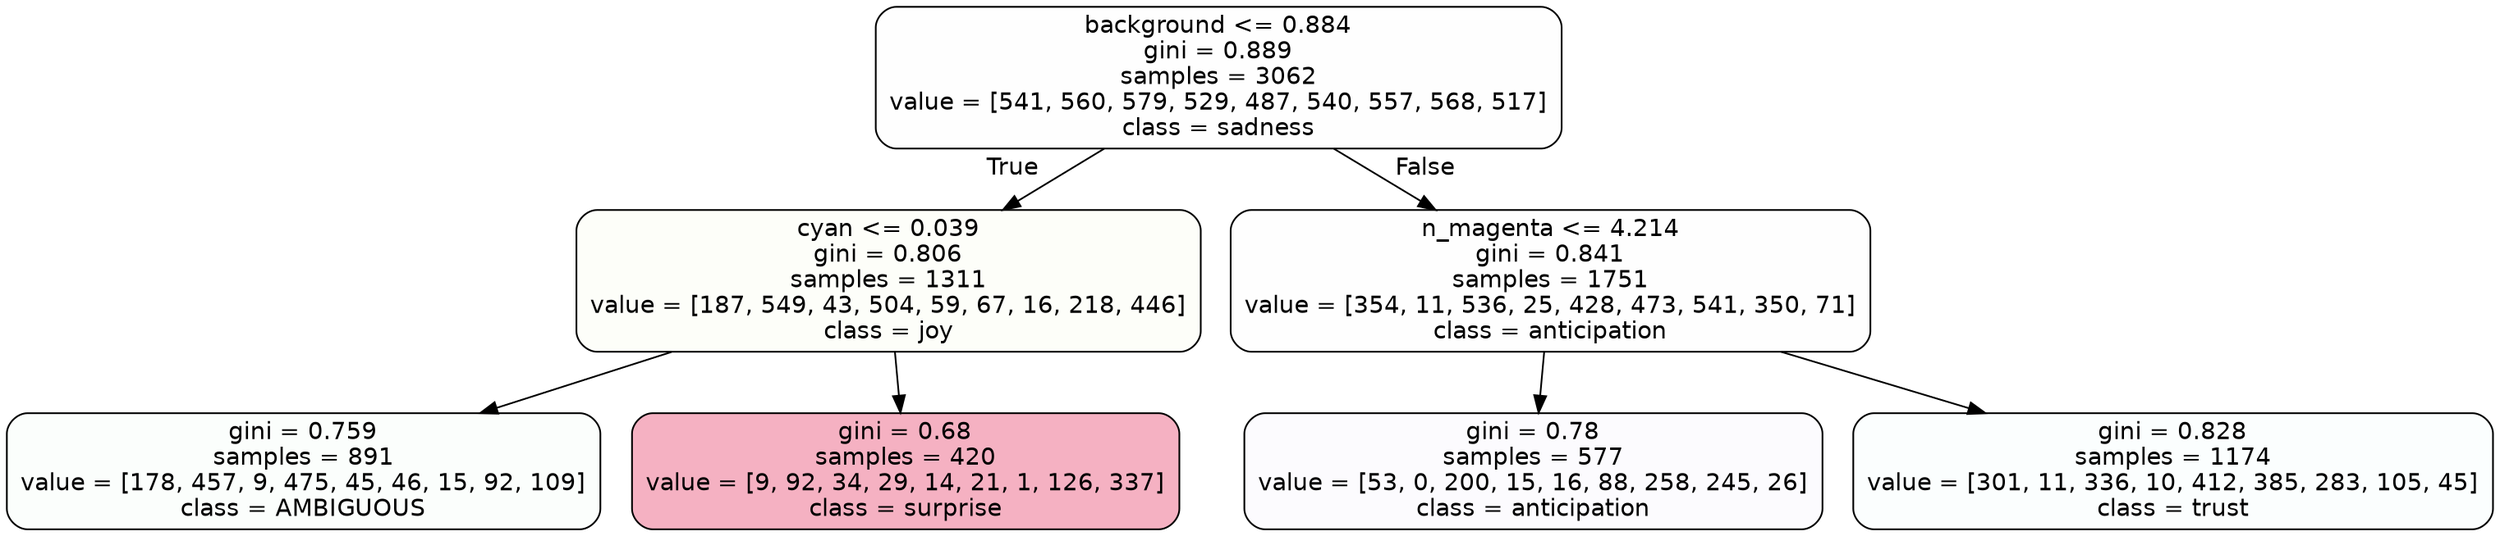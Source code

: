 digraph Tree {
node [shape=box, style="filled, rounded", color="black", fontname=helvetica] ;
edge [fontname=helvetica] ;
0 [label="background <= 0.884\ngini = 0.889\nsamples = 3062\nvalue = [541, 560, 579, 529, 487, 540, 557, 568, 517]\nclass = sadness", fillcolor="#64e53901"] ;
1 [label="cyan <= 0.039\ngini = 0.806\nsamples = 1311\nvalue = [187, 549, 43, 504, 59, 67, 16, 218, 446]\nclass = joy", fillcolor="#d7e53907"] ;
0 -> 1 [labeldistance=2.5, labelangle=45, headlabel="True"] ;
2 [label="gini = 0.759\nsamples = 891\nvalue = [178, 457, 9, 475, 45, 46, 15, 92, 109]\nclass = AMBIGUOUS", fillcolor="#39e58105"] ;
1 -> 2 ;
3 [label="gini = 0.68\nsamples = 420\nvalue = [9, 92, 34, 29, 14, 21, 1, 126, 337]\nclass = surprise", fillcolor="#e5396464"] ;
1 -> 3 ;
4 [label="n_magenta <= 4.214\ngini = 0.841\nsamples = 1751\nvalue = [354, 11, 536, 25, 428, 473, 541, 350, 71]\nclass = anticipation", fillcolor="#8139e501"] ;
0 -> 4 [labeldistance=2.5, labelangle=-45, headlabel="False"] ;
5 [label="gini = 0.78\nsamples = 577\nvalue = [53, 0, 200, 15, 16, 88, 258, 245, 26]\nclass = anticipation", fillcolor="#8139e505"] ;
4 -> 5 ;
6 [label="gini = 0.828\nsamples = 1174\nvalue = [301, 11, 336, 10, 412, 385, 283, 105, 45]\nclass = trust", fillcolor="#39d7e505"] ;
4 -> 6 ;
}
